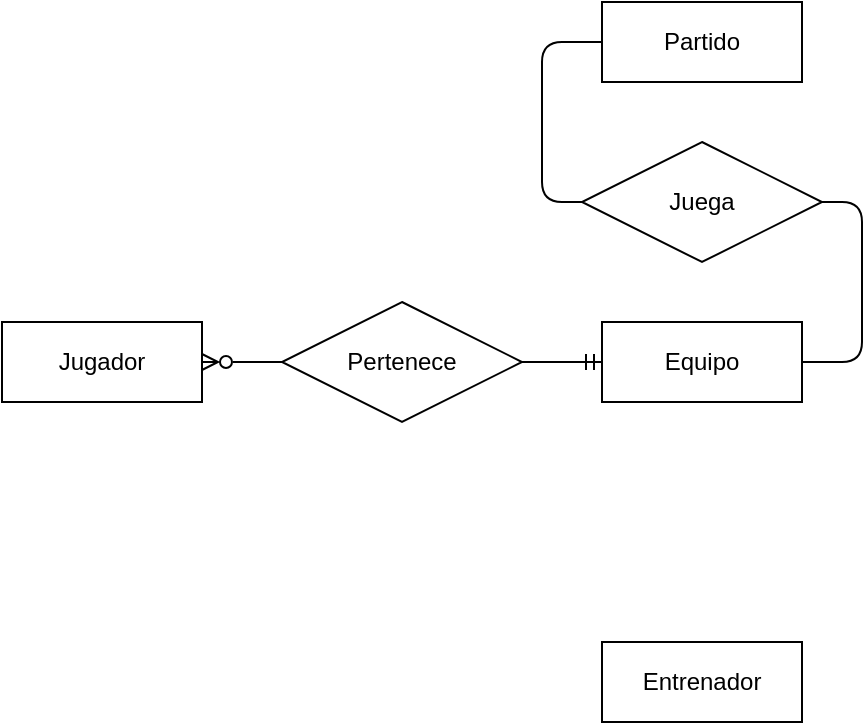 <mxfile version="24.4.13" type="github">
  <diagram name="Page-1" id="UYtyUtdFpJuhH1bbEbp8">
    <mxGraphModel dx="1434" dy="789" grid="1" gridSize="10" guides="1" tooltips="1" connect="1" arrows="1" fold="1" page="1" pageScale="1" pageWidth="850" pageHeight="1100" math="0" shadow="0">
      <root>
        <mxCell id="0" />
        <mxCell id="1" parent="0" />
        <mxCell id="fBPJly0HdnSGG2ilqovL-1" value="Partido" style="whiteSpace=wrap;html=1;align=center;" vertex="1" parent="1">
          <mxGeometry x="460" y="200" width="100" height="40" as="geometry" />
        </mxCell>
        <mxCell id="fBPJly0HdnSGG2ilqovL-6" style="edgeStyle=orthogonalEdgeStyle;rounded=1;orthogonalLoop=1;jettySize=auto;html=1;exitX=1;exitY=0.5;exitDx=0;exitDy=0;entryX=0;entryY=0.5;entryDx=0;entryDy=0;endArrow=none;endFill=0;curved=0;startArrow=ERzeroToMany;startFill=0;" edge="1" parent="1" source="fBPJly0HdnSGG2ilqovL-2" target="fBPJly0HdnSGG2ilqovL-5">
          <mxGeometry relative="1" as="geometry" />
        </mxCell>
        <mxCell id="fBPJly0HdnSGG2ilqovL-2" value="Jugador" style="whiteSpace=wrap;html=1;align=center;" vertex="1" parent="1">
          <mxGeometry x="160" y="360" width="100" height="40" as="geometry" />
        </mxCell>
        <mxCell id="fBPJly0HdnSGG2ilqovL-3" value="Equipo" style="whiteSpace=wrap;html=1;align=center;" vertex="1" parent="1">
          <mxGeometry x="460" y="360" width="100" height="40" as="geometry" />
        </mxCell>
        <mxCell id="fBPJly0HdnSGG2ilqovL-4" value="Entrenador" style="whiteSpace=wrap;html=1;align=center;" vertex="1" parent="1">
          <mxGeometry x="460" y="520" width="100" height="40" as="geometry" />
        </mxCell>
        <mxCell id="fBPJly0HdnSGG2ilqovL-7" style="edgeStyle=orthogonalEdgeStyle;rounded=1;orthogonalLoop=1;jettySize=auto;html=1;exitX=1;exitY=0.5;exitDx=0;exitDy=0;entryX=0;entryY=0.5;entryDx=0;entryDy=0;curved=0;endArrow=ERmandOne;endFill=0;" edge="1" parent="1" source="fBPJly0HdnSGG2ilqovL-5" target="fBPJly0HdnSGG2ilqovL-3">
          <mxGeometry relative="1" as="geometry" />
        </mxCell>
        <mxCell id="fBPJly0HdnSGG2ilqovL-5" value="Pertenece" style="shape=rhombus;perimeter=rhombusPerimeter;whiteSpace=wrap;html=1;align=center;" vertex="1" parent="1">
          <mxGeometry x="300" y="350" width="120" height="60" as="geometry" />
        </mxCell>
        <mxCell id="fBPJly0HdnSGG2ilqovL-10" style="edgeStyle=orthogonalEdgeStyle;rounded=1;orthogonalLoop=1;jettySize=auto;html=1;exitX=1;exitY=0.5;exitDx=0;exitDy=0;entryX=1;entryY=0.5;entryDx=0;entryDy=0;curved=0;endArrow=none;endFill=0;" edge="1" parent="1" source="fBPJly0HdnSGG2ilqovL-9" target="fBPJly0HdnSGG2ilqovL-3">
          <mxGeometry relative="1" as="geometry" />
        </mxCell>
        <mxCell id="fBPJly0HdnSGG2ilqovL-11" style="edgeStyle=orthogonalEdgeStyle;rounded=1;orthogonalLoop=1;jettySize=auto;html=1;exitX=0;exitY=0.5;exitDx=0;exitDy=0;entryX=0;entryY=0.5;entryDx=0;entryDy=0;curved=0;endArrow=none;endFill=0;" edge="1" parent="1" source="fBPJly0HdnSGG2ilqovL-9" target="fBPJly0HdnSGG2ilqovL-1">
          <mxGeometry relative="1" as="geometry" />
        </mxCell>
        <mxCell id="fBPJly0HdnSGG2ilqovL-9" value="Juega" style="shape=rhombus;perimeter=rhombusPerimeter;whiteSpace=wrap;html=1;align=center;" vertex="1" parent="1">
          <mxGeometry x="450" y="270" width="120" height="60" as="geometry" />
        </mxCell>
      </root>
    </mxGraphModel>
  </diagram>
</mxfile>
